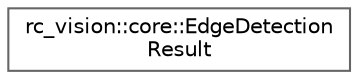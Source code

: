 digraph "类继承关系图"
{
 // LATEX_PDF_SIZE
  bgcolor="transparent";
  edge [fontname=Helvetica,fontsize=10,labelfontname=Helvetica,labelfontsize=10];
  node [fontname=Helvetica,fontsize=10,shape=box,height=0.2,width=0.4];
  rankdir="LR";
  Node0 [id="Node000000",label="rc_vision::core::EdgeDetection\lResult",height=0.2,width=0.4,color="grey40", fillcolor="white", style="filled",URL="$structrc__vision_1_1core_1_1_edge_detection_result.html",tooltip="边缘检测结果结构体。"];
}

